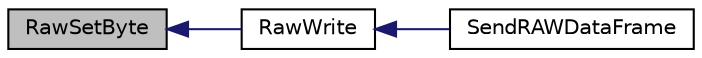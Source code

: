 digraph "RawSetByte"
{
  edge [fontname="Helvetica",fontsize="10",labelfontname="Helvetica",labelfontsize="10"];
  node [fontname="Helvetica",fontsize="10",shape=record];
  rankdir="LR";
  Node1 [label="RawSetByte",height=0.2,width=0.4,color="black", fillcolor="grey75", style="filled", fontcolor="black"];
  Node1 -> Node2 [dir="back",color="midnightblue",fontsize="10",style="solid",fontname="Helvetica"];
  Node2 [label="RawWrite",height=0.2,width=0.4,color="black", fillcolor="white", style="filled",URL="$_w_f_driver_raw_8c.html#ac4a89b408bc2f5fb46f6b3def54a5270"];
  Node2 -> Node3 [dir="back",color="midnightblue",fontsize="10",style="solid",fontname="Helvetica"];
  Node3 [label="SendRAWDataFrame",height=0.2,width=0.4,color="black", fillcolor="white", style="filled",URL="$_w_f_driver_raw_8c.html#ab3fe180f412b7b947ea503780d308724"];
}
